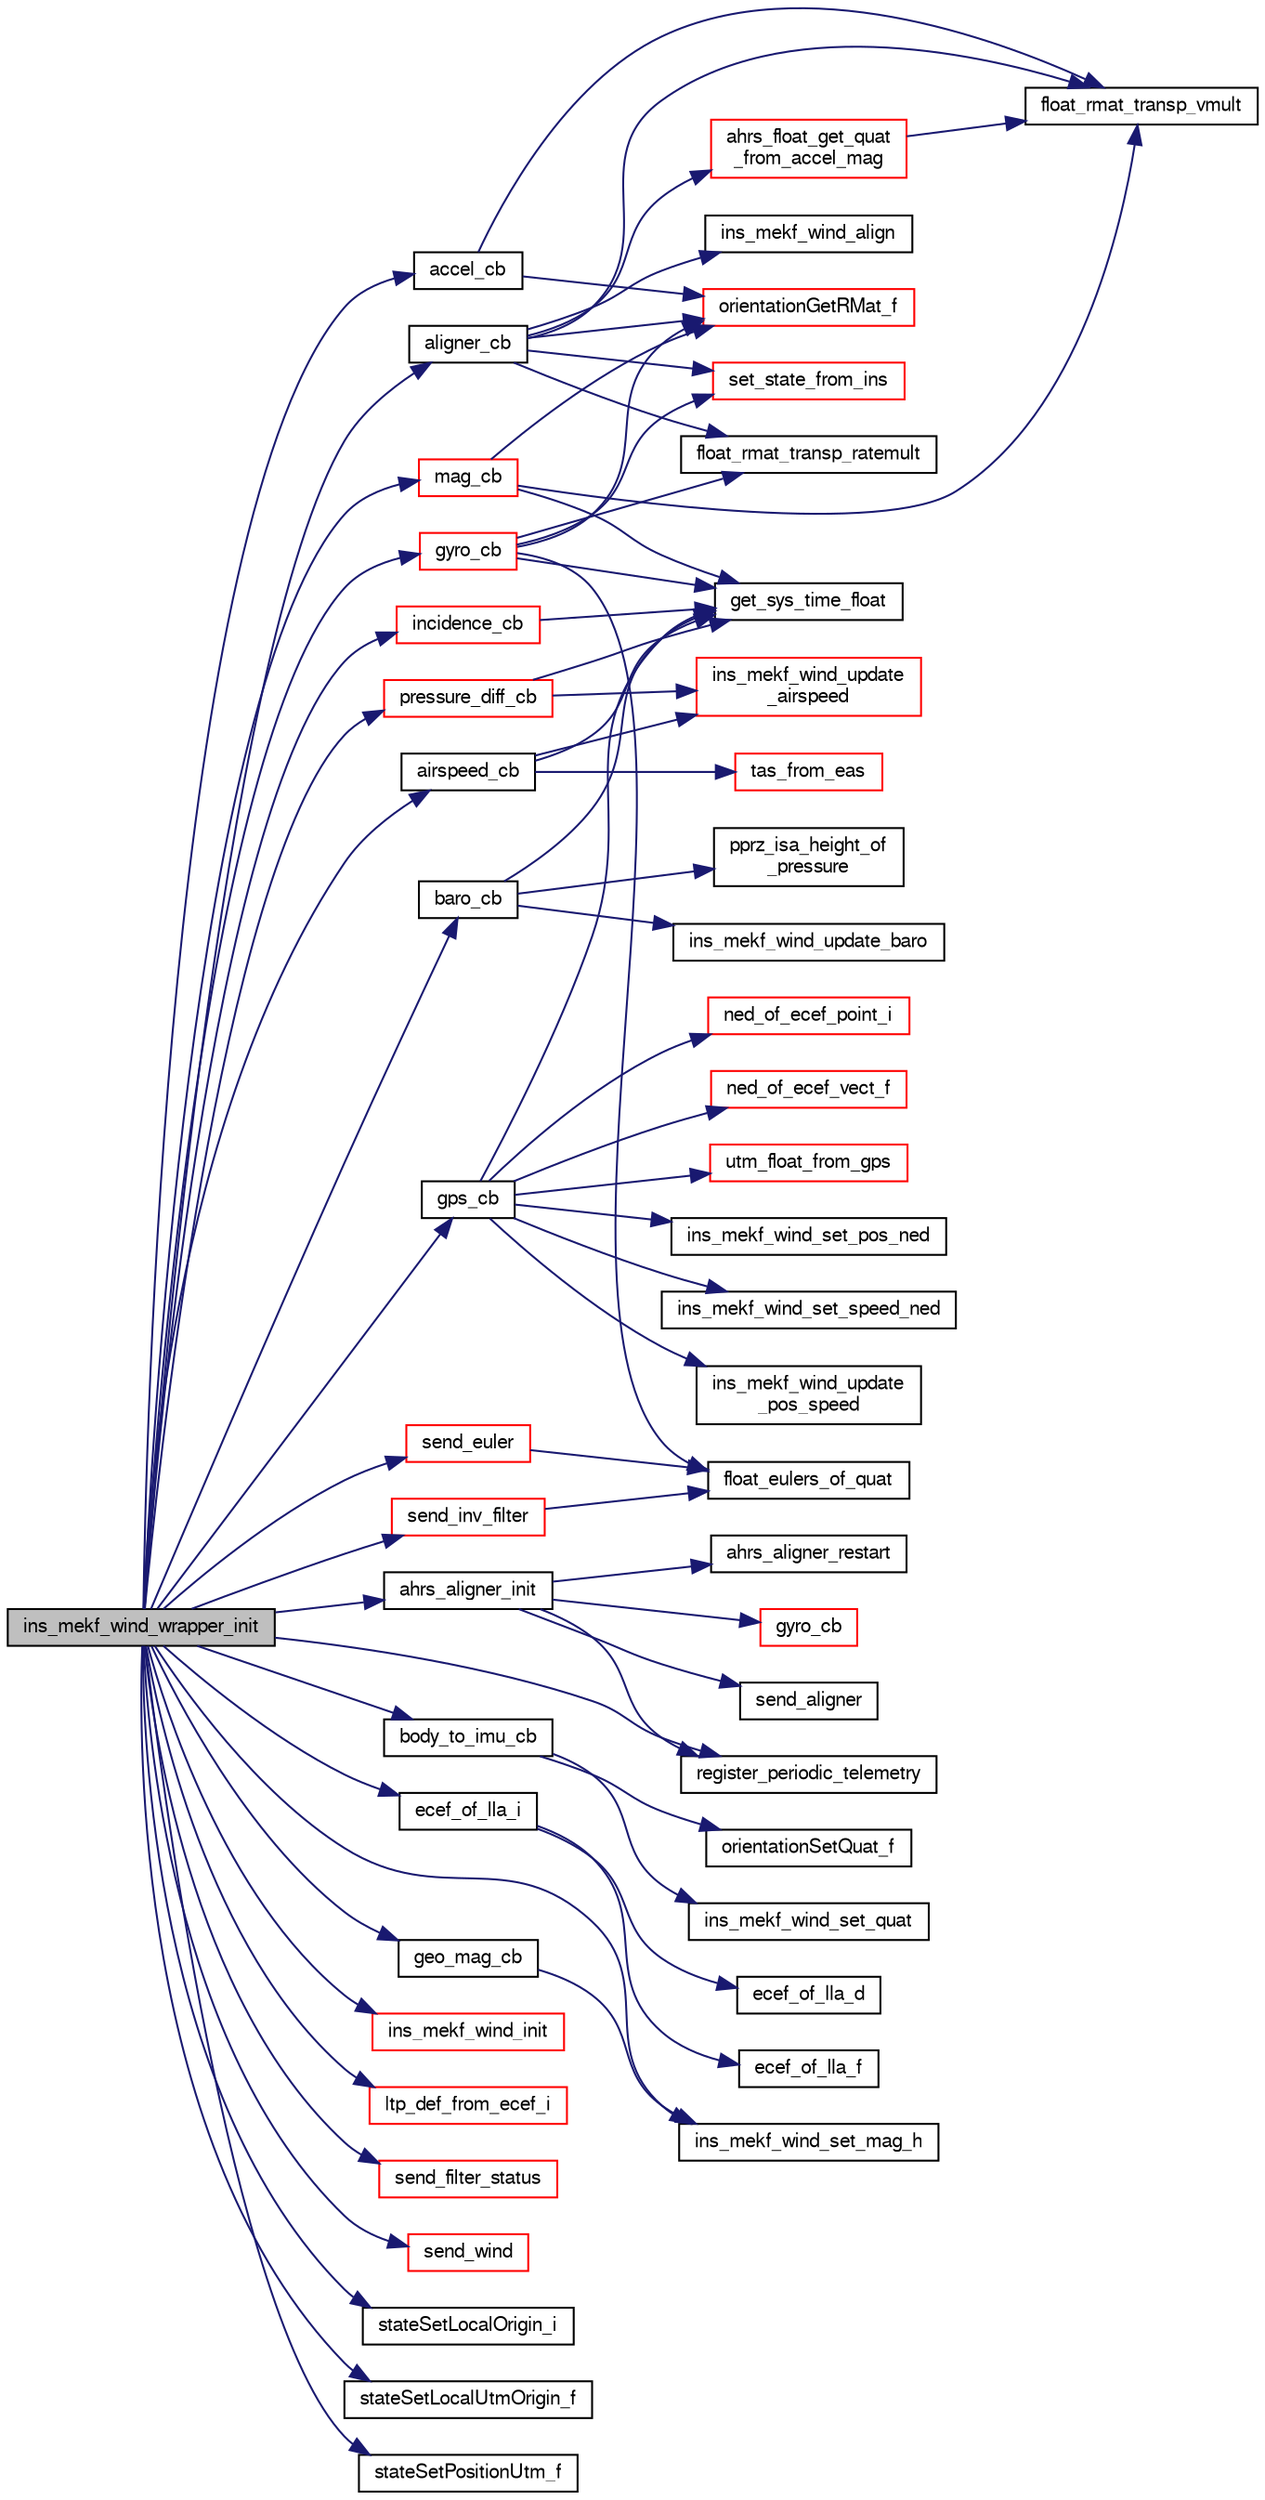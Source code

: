 digraph "ins_mekf_wind_wrapper_init"
{
  edge [fontname="FreeSans",fontsize="10",labelfontname="FreeSans",labelfontsize="10"];
  node [fontname="FreeSans",fontsize="10",shape=record];
  rankdir="LR";
  Node1 [label="ins_mekf_wind_wrapper_init",height=0.2,width=0.4,color="black", fillcolor="grey75", style="filled", fontcolor="black"];
  Node1 -> Node2 [color="midnightblue",fontsize="10",style="solid",fontname="FreeSans"];
  Node2 [label="accel_cb",height=0.2,width=0.4,color="black", fillcolor="white", style="filled",URL="$ins__mekf__wind__wrapper_8c.html#aacd6b1869f263f90a6f1fbe777a87793"];
  Node2 -> Node3 [color="midnightblue",fontsize="10",style="solid",fontname="FreeSans"];
  Node3 [label="float_rmat_transp_vmult",height=0.2,width=0.4,color="black", fillcolor="white", style="filled",URL="$group__math__algebra__float.html#gac852ba0c3ec48acfd8abaefbf933d4b6",tooltip="rotate 3D vector by transposed rotation matrix. "];
  Node2 -> Node4 [color="midnightblue",fontsize="10",style="solid",fontname="FreeSans"];
  Node4 [label="orientationGetRMat_f",height=0.2,width=0.4,color="red", fillcolor="white", style="filled",URL="$group__math__orientation__representation.html#gadad1660d6ec48c67423b76622ce80b51",tooltip="Get vehicle body attitude rotation matrix (float). "];
  Node1 -> Node5 [color="midnightblue",fontsize="10",style="solid",fontname="FreeSans"];
  Node5 [label="ahrs_aligner_init",height=0.2,width=0.4,color="black", fillcolor="white", style="filled",URL="$ahrs__aligner_8c.html#a321c9a82fcb75074c3041cbf6906e5ea"];
  Node5 -> Node6 [color="midnightblue",fontsize="10",style="solid",fontname="FreeSans"];
  Node6 [label="ahrs_aligner_restart",height=0.2,width=0.4,color="black", fillcolor="white", style="filled",URL="$ahrs__aligner_8c.html#aa098ebf986653894df0c6e03bf86354e"];
  Node5 -> Node7 [color="midnightblue",fontsize="10",style="solid",fontname="FreeSans"];
  Node7 [label="gyro_cb",height=0.2,width=0.4,color="red", fillcolor="white", style="filled",URL="$ahrs__aligner_8c.html#a47e1ea35fdb43af72537c6c9f38b889d"];
  Node5 -> Node8 [color="midnightblue",fontsize="10",style="solid",fontname="FreeSans"];
  Node8 [label="register_periodic_telemetry",height=0.2,width=0.4,color="black", fillcolor="white", style="filled",URL="$telemetry_8c.html#a8b8cf43739f06c54d16370c141b541a0",tooltip="Register a telemetry callback function. "];
  Node5 -> Node9 [color="midnightblue",fontsize="10",style="solid",fontname="FreeSans"];
  Node9 [label="send_aligner",height=0.2,width=0.4,color="black", fillcolor="white", style="filled",URL="$ahrs__aligner_8c.html#abe64b23cba24d9f6d4efd4773d3c8d1e"];
  Node1 -> Node10 [color="midnightblue",fontsize="10",style="solid",fontname="FreeSans"];
  Node10 [label="airspeed_cb",height=0.2,width=0.4,color="black", fillcolor="white", style="filled",URL="$ins__mekf__wind__wrapper_8c.html#a01f1ac7a540ba839e6b5773c93418970"];
  Node10 -> Node11 [color="midnightblue",fontsize="10",style="solid",fontname="FreeSans"];
  Node11 [label="get_sys_time_float",height=0.2,width=0.4,color="black", fillcolor="white", style="filled",URL="$sys__time_8h.html#af486c2fb33d8d33645256a9970eb056e",tooltip="Get the time in seconds since startup. "];
  Node10 -> Node12 [color="midnightblue",fontsize="10",style="solid",fontname="FreeSans"];
  Node12 [label="ins_mekf_wind_update\l_airspeed",height=0.2,width=0.4,color="red", fillcolor="white", style="filled",URL="$ins__mekf__wind_8cpp.html#afdfdf88a99480e39d083b91293d5f59d"];
  Node10 -> Node13 [color="midnightblue",fontsize="10",style="solid",fontname="FreeSans"];
  Node13 [label="tas_from_eas",height=0.2,width=0.4,color="red", fillcolor="white", style="filled",URL="$air__data_8c.html#aecf73d89654409d574b551a23e3807ad",tooltip="Calculate true airspeed from equivalent airspeed. "];
  Node1 -> Node14 [color="midnightblue",fontsize="10",style="solid",fontname="FreeSans"];
  Node14 [label="aligner_cb",height=0.2,width=0.4,color="black", fillcolor="white", style="filled",URL="$ins__mekf__wind__wrapper_8c.html#abb508f672663ab1485eae5b9e1799f21"];
  Node14 -> Node15 [color="midnightblue",fontsize="10",style="solid",fontname="FreeSans"];
  Node15 [label="ahrs_float_get_quat\l_from_accel_mag",height=0.2,width=0.4,color="red", fillcolor="white", style="filled",URL="$ahrs__float__utils_8h.html#a417a9a4e580b992140640e70992a2a01"];
  Node15 -> Node3 [color="midnightblue",fontsize="10",style="solid",fontname="FreeSans"];
  Node14 -> Node16 [color="midnightblue",fontsize="10",style="solid",fontname="FreeSans"];
  Node16 [label="float_rmat_transp_ratemult",height=0.2,width=0.4,color="black", fillcolor="white", style="filled",URL="$group__math__algebra__float.html#gaaf793c59eaba758a63cf467c377ea532",tooltip="rotate anglular rates by transposed rotation matrix. "];
  Node14 -> Node3 [color="midnightblue",fontsize="10",style="solid",fontname="FreeSans"];
  Node14 -> Node17 [color="midnightblue",fontsize="10",style="solid",fontname="FreeSans"];
  Node17 [label="ins_mekf_wind_align",height=0.2,width=0.4,color="black", fillcolor="white", style="filled",URL="$ins__mekf__wind_8cpp.html#ab4cbd170e2e0bac6be3ca231bc403f47"];
  Node14 -> Node4 [color="midnightblue",fontsize="10",style="solid",fontname="FreeSans"];
  Node14 -> Node18 [color="midnightblue",fontsize="10",style="solid",fontname="FreeSans"];
  Node18 [label="set_state_from_ins",height=0.2,width=0.4,color="red", fillcolor="white", style="filled",URL="$ins__mekf__wind__wrapper_8c.html#a83584ab974d0141a5807832d8d5f907a",tooltip="update state interface "];
  Node1 -> Node19 [color="midnightblue",fontsize="10",style="solid",fontname="FreeSans"];
  Node19 [label="baro_cb",height=0.2,width=0.4,color="black", fillcolor="white", style="filled",URL="$ins__mekf__wind__wrapper_8c.html#a92209191a3ecc53fc4adaafd0fe82933"];
  Node19 -> Node11 [color="midnightblue",fontsize="10",style="solid",fontname="FreeSans"];
  Node19 -> Node20 [color="midnightblue",fontsize="10",style="solid",fontname="FreeSans"];
  Node20 [label="ins_mekf_wind_update_baro",height=0.2,width=0.4,color="black", fillcolor="white", style="filled",URL="$ins__mekf__wind_8cpp.html#a3148df145b5d66ffe5d4a944193e56ff"];
  Node19 -> Node21 [color="midnightblue",fontsize="10",style="solid",fontname="FreeSans"];
  Node21 [label="pprz_isa_height_of\l_pressure",height=0.2,width=0.4,color="black", fillcolor="white", style="filled",URL="$group__math__isa.html#ga133268df708f6ee3b953bb291e8db342",tooltip="Get relative altitude from pressure (using simplified equation). "];
  Node1 -> Node22 [color="midnightblue",fontsize="10",style="solid",fontname="FreeSans"];
  Node22 [label="body_to_imu_cb",height=0.2,width=0.4,color="black", fillcolor="white", style="filled",URL="$ins__mekf__wind__wrapper_8c.html#aebafed20ba923acb949adb335ab7a793"];
  Node22 -> Node23 [color="midnightblue",fontsize="10",style="solid",fontname="FreeSans"];
  Node23 [label="ins_mekf_wind_set_quat",height=0.2,width=0.4,color="black", fillcolor="white", style="filled",URL="$ins__mekf__wind_8cpp.html#a1205f7d0c733f2d8814be1d184ff22b8"];
  Node22 -> Node24 [color="midnightblue",fontsize="10",style="solid",fontname="FreeSans"];
  Node24 [label="orientationSetQuat_f",height=0.2,width=0.4,color="black", fillcolor="white", style="filled",URL="$group__math__orientation__representation.html#ga35d21d17eb2d2ef8352f0aceb8ad7001",tooltip="Set vehicle body attitude from quaternion (float). "];
  Node1 -> Node25 [color="midnightblue",fontsize="10",style="solid",fontname="FreeSans"];
  Node25 [label="ecef_of_lla_i",height=0.2,width=0.4,color="black", fillcolor="white", style="filled",URL="$group__math__geodetic__int.html#ga386f7bf340618bf1454ca2a3b5086100",tooltip="Convert a LLA to ECEF. "];
  Node25 -> Node26 [color="midnightblue",fontsize="10",style="solid",fontname="FreeSans"];
  Node26 [label="ecef_of_lla_f",height=0.2,width=0.4,color="black", fillcolor="white", style="filled",URL="$pprz__geodetic__float_8c.html#a65bc5ba8b61d014ca659035759cc001c"];
  Node25 -> Node27 [color="midnightblue",fontsize="10",style="solid",fontname="FreeSans"];
  Node27 [label="ecef_of_lla_d",height=0.2,width=0.4,color="black", fillcolor="white", style="filled",URL="$group__math__geodetic__double.html#gae6608c48696daebf3382f08e655028d9"];
  Node1 -> Node28 [color="midnightblue",fontsize="10",style="solid",fontname="FreeSans"];
  Node28 [label="geo_mag_cb",height=0.2,width=0.4,color="black", fillcolor="white", style="filled",URL="$ins__mekf__wind__wrapper_8c.html#ab4e8744a32b22245ff10f367b2b7c6b3"];
  Node28 -> Node29 [color="midnightblue",fontsize="10",style="solid",fontname="FreeSans"];
  Node29 [label="ins_mekf_wind_set_mag_h",height=0.2,width=0.4,color="black", fillcolor="white", style="filled",URL="$ins__mekf__wind_8cpp.html#a62f16ef9a4913e28416a0f3117426f58"];
  Node1 -> Node30 [color="midnightblue",fontsize="10",style="solid",fontname="FreeSans"];
  Node30 [label="gps_cb",height=0.2,width=0.4,color="black", fillcolor="white", style="filled",URL="$ins__mekf__wind__wrapper_8c.html#a1c1656ce80fe1f1ad49fea691164dbf8"];
  Node30 -> Node11 [color="midnightblue",fontsize="10",style="solid",fontname="FreeSans"];
  Node30 -> Node31 [color="midnightblue",fontsize="10",style="solid",fontname="FreeSans"];
  Node31 [label="ins_mekf_wind_set_pos_ned",height=0.2,width=0.4,color="black", fillcolor="white", style="filled",URL="$ins__mekf__wind_8cpp.html#a2745aa4fd0279fe32dde79c0214dfd88"];
  Node30 -> Node32 [color="midnightblue",fontsize="10",style="solid",fontname="FreeSans"];
  Node32 [label="ins_mekf_wind_set_speed_ned",height=0.2,width=0.4,color="black", fillcolor="white", style="filled",URL="$ins__mekf__wind_8cpp.html#a8de8f707089e1cb5dff858e667528b53"];
  Node30 -> Node33 [color="midnightblue",fontsize="10",style="solid",fontname="FreeSans"];
  Node33 [label="ins_mekf_wind_update\l_pos_speed",height=0.2,width=0.4,color="black", fillcolor="white", style="filled",URL="$ins__mekf__wind_8cpp.html#aff984846bfac2db36c89b764e9ed9f11"];
  Node30 -> Node34 [color="midnightblue",fontsize="10",style="solid",fontname="FreeSans"];
  Node34 [label="ned_of_ecef_point_i",height=0.2,width=0.4,color="red", fillcolor="white", style="filled",URL="$group__math__geodetic__int.html#ga9307e97057d51e781def8a03dea804f6",tooltip="Convert a point from ECEF to local NED. "];
  Node30 -> Node35 [color="midnightblue",fontsize="10",style="solid",fontname="FreeSans"];
  Node35 [label="ned_of_ecef_vect_f",height=0.2,width=0.4,color="red", fillcolor="white", style="filled",URL="$pprz__geodetic__float_8c.html#ac36c2e51de3064e3919a1f58f884342e"];
  Node30 -> Node36 [color="midnightblue",fontsize="10",style="solid",fontname="FreeSans"];
  Node36 [label="utm_float_from_gps",height=0.2,width=0.4,color="red", fillcolor="white", style="filled",URL="$gps_8c.html#a1343b41c94f919a6a593b958b275683f",tooltip="Convenience functions to get utm position from GPS state. "];
  Node1 -> Node37 [color="midnightblue",fontsize="10",style="solid",fontname="FreeSans"];
  Node37 [label="gyro_cb",height=0.2,width=0.4,color="red", fillcolor="white", style="filled",URL="$ins__mekf__wind__wrapper_8c.html#a47e1ea35fdb43af72537c6c9f38b889d",tooltip="Call ins_mekf_wind_propagate on new gyro measurements. "];
  Node37 -> Node38 [color="midnightblue",fontsize="10",style="solid",fontname="FreeSans"];
  Node38 [label="float_eulers_of_quat",height=0.2,width=0.4,color="black", fillcolor="white", style="filled",URL="$group__math__algebra__float.html#gacd48accfe6eaac320b0d651d894e1db8",tooltip="euler rotation &#39;ZYX&#39; "];
  Node37 -> Node16 [color="midnightblue",fontsize="10",style="solid",fontname="FreeSans"];
  Node37 -> Node11 [color="midnightblue",fontsize="10",style="solid",fontname="FreeSans"];
  Node37 -> Node4 [color="midnightblue",fontsize="10",style="solid",fontname="FreeSans"];
  Node37 -> Node18 [color="midnightblue",fontsize="10",style="solid",fontname="FreeSans"];
  Node1 -> Node39 [color="midnightblue",fontsize="10",style="solid",fontname="FreeSans"];
  Node39 [label="incidence_cb",height=0.2,width=0.4,color="red", fillcolor="white", style="filled",URL="$ins__mekf__wind__wrapper_8c.html#a896330e2da292c75ca65a644566050ad"];
  Node39 -> Node11 [color="midnightblue",fontsize="10",style="solid",fontname="FreeSans"];
  Node1 -> Node40 [color="midnightblue",fontsize="10",style="solid",fontname="FreeSans"];
  Node40 [label="ins_mekf_wind_init",height=0.2,width=0.4,color="red", fillcolor="white", style="filled",URL="$ins__mekf__wind_8cpp.html#a6109cbb049735b4c93f75357e329bdc9",tooltip="Init function. "];
  Node1 -> Node29 [color="midnightblue",fontsize="10",style="solid",fontname="FreeSans"];
  Node1 -> Node41 [color="midnightblue",fontsize="10",style="solid",fontname="FreeSans"];
  Node41 [label="ltp_def_from_ecef_i",height=0.2,width=0.4,color="red", fillcolor="white", style="filled",URL="$group__math__geodetic__int.html#ga5afd098a83e572b854e157486ccb569f"];
  Node1 -> Node42 [color="midnightblue",fontsize="10",style="solid",fontname="FreeSans"];
  Node42 [label="mag_cb",height=0.2,width=0.4,color="red", fillcolor="white", style="filled",URL="$ins__mekf__wind__wrapper_8c.html#a49cc1e545848b85016af530049991c02"];
  Node42 -> Node4 [color="midnightblue",fontsize="10",style="solid",fontname="FreeSans"];
  Node42 -> Node3 [color="midnightblue",fontsize="10",style="solid",fontname="FreeSans"];
  Node42 -> Node11 [color="midnightblue",fontsize="10",style="solid",fontname="FreeSans"];
  Node1 -> Node43 [color="midnightblue",fontsize="10",style="solid",fontname="FreeSans"];
  Node43 [label="pressure_diff_cb",height=0.2,width=0.4,color="red", fillcolor="white", style="filled",URL="$ins__mekf__wind__wrapper_8c.html#ad6cfd2421f1c43be32c64ccb0ac236be"];
  Node43 -> Node12 [color="midnightblue",fontsize="10",style="solid",fontname="FreeSans"];
  Node43 -> Node11 [color="midnightblue",fontsize="10",style="solid",fontname="FreeSans"];
  Node1 -> Node8 [color="midnightblue",fontsize="10",style="solid",fontname="FreeSans"];
  Node1 -> Node44 [color="midnightblue",fontsize="10",style="solid",fontname="FreeSans"];
  Node44 [label="send_euler",height=0.2,width=0.4,color="red", fillcolor="white", style="filled",URL="$ins__mekf__wind__wrapper_8c.html#abcc3fa84d1a2a749aed66a3ebd79ea54",tooltip="logging functions "];
  Node44 -> Node38 [color="midnightblue",fontsize="10",style="solid",fontname="FreeSans"];
  Node1 -> Node45 [color="midnightblue",fontsize="10",style="solid",fontname="FreeSans"];
  Node45 [label="send_filter_status",height=0.2,width=0.4,color="red", fillcolor="white", style="filled",URL="$ins__mekf__wind__wrapper_8c.html#a85585514fc863f0407a3f5e85ad9d398"];
  Node1 -> Node46 [color="midnightblue",fontsize="10",style="solid",fontname="FreeSans"];
  Node46 [label="send_inv_filter",height=0.2,width=0.4,color="red", fillcolor="white", style="filled",URL="$ins__mekf__wind__wrapper_8c.html#a13fc1b4c93e8bcbc055c5a147129a03d"];
  Node46 -> Node38 [color="midnightblue",fontsize="10",style="solid",fontname="FreeSans"];
  Node1 -> Node47 [color="midnightblue",fontsize="10",style="solid",fontname="FreeSans"];
  Node47 [label="send_wind",height=0.2,width=0.4,color="red", fillcolor="white", style="filled",URL="$ins__mekf__wind__wrapper_8c.html#a357545dd91227db6db4548685ef41452"];
  Node1 -> Node48 [color="midnightblue",fontsize="10",style="solid",fontname="FreeSans"];
  Node48 [label="stateSetLocalOrigin_i",height=0.2,width=0.4,color="black", fillcolor="white", style="filled",URL="$group__state__position.html#gacc086fcd500269371c8c6eabbf3d557e",tooltip="Set the local (flat earth) coordinate frame origin (int). "];
  Node1 -> Node49 [color="midnightblue",fontsize="10",style="solid",fontname="FreeSans"];
  Node49 [label="stateSetLocalUtmOrigin_f",height=0.2,width=0.4,color="black", fillcolor="white", style="filled",URL="$group__state__position.html#gae180e6252c12221500767c9a4a34b20d",tooltip="Set the local (flat earth) coordinate frame origin from UTM (float). "];
  Node1 -> Node50 [color="midnightblue",fontsize="10",style="solid",fontname="FreeSans"];
  Node50 [label="stateSetPositionUtm_f",height=0.2,width=0.4,color="black", fillcolor="white", style="filled",URL="$group__state__position.html#gac6c73e42fc6b5891cb23454ad9c68c92",tooltip="Set position from UTM coordinates (float). "];
}
